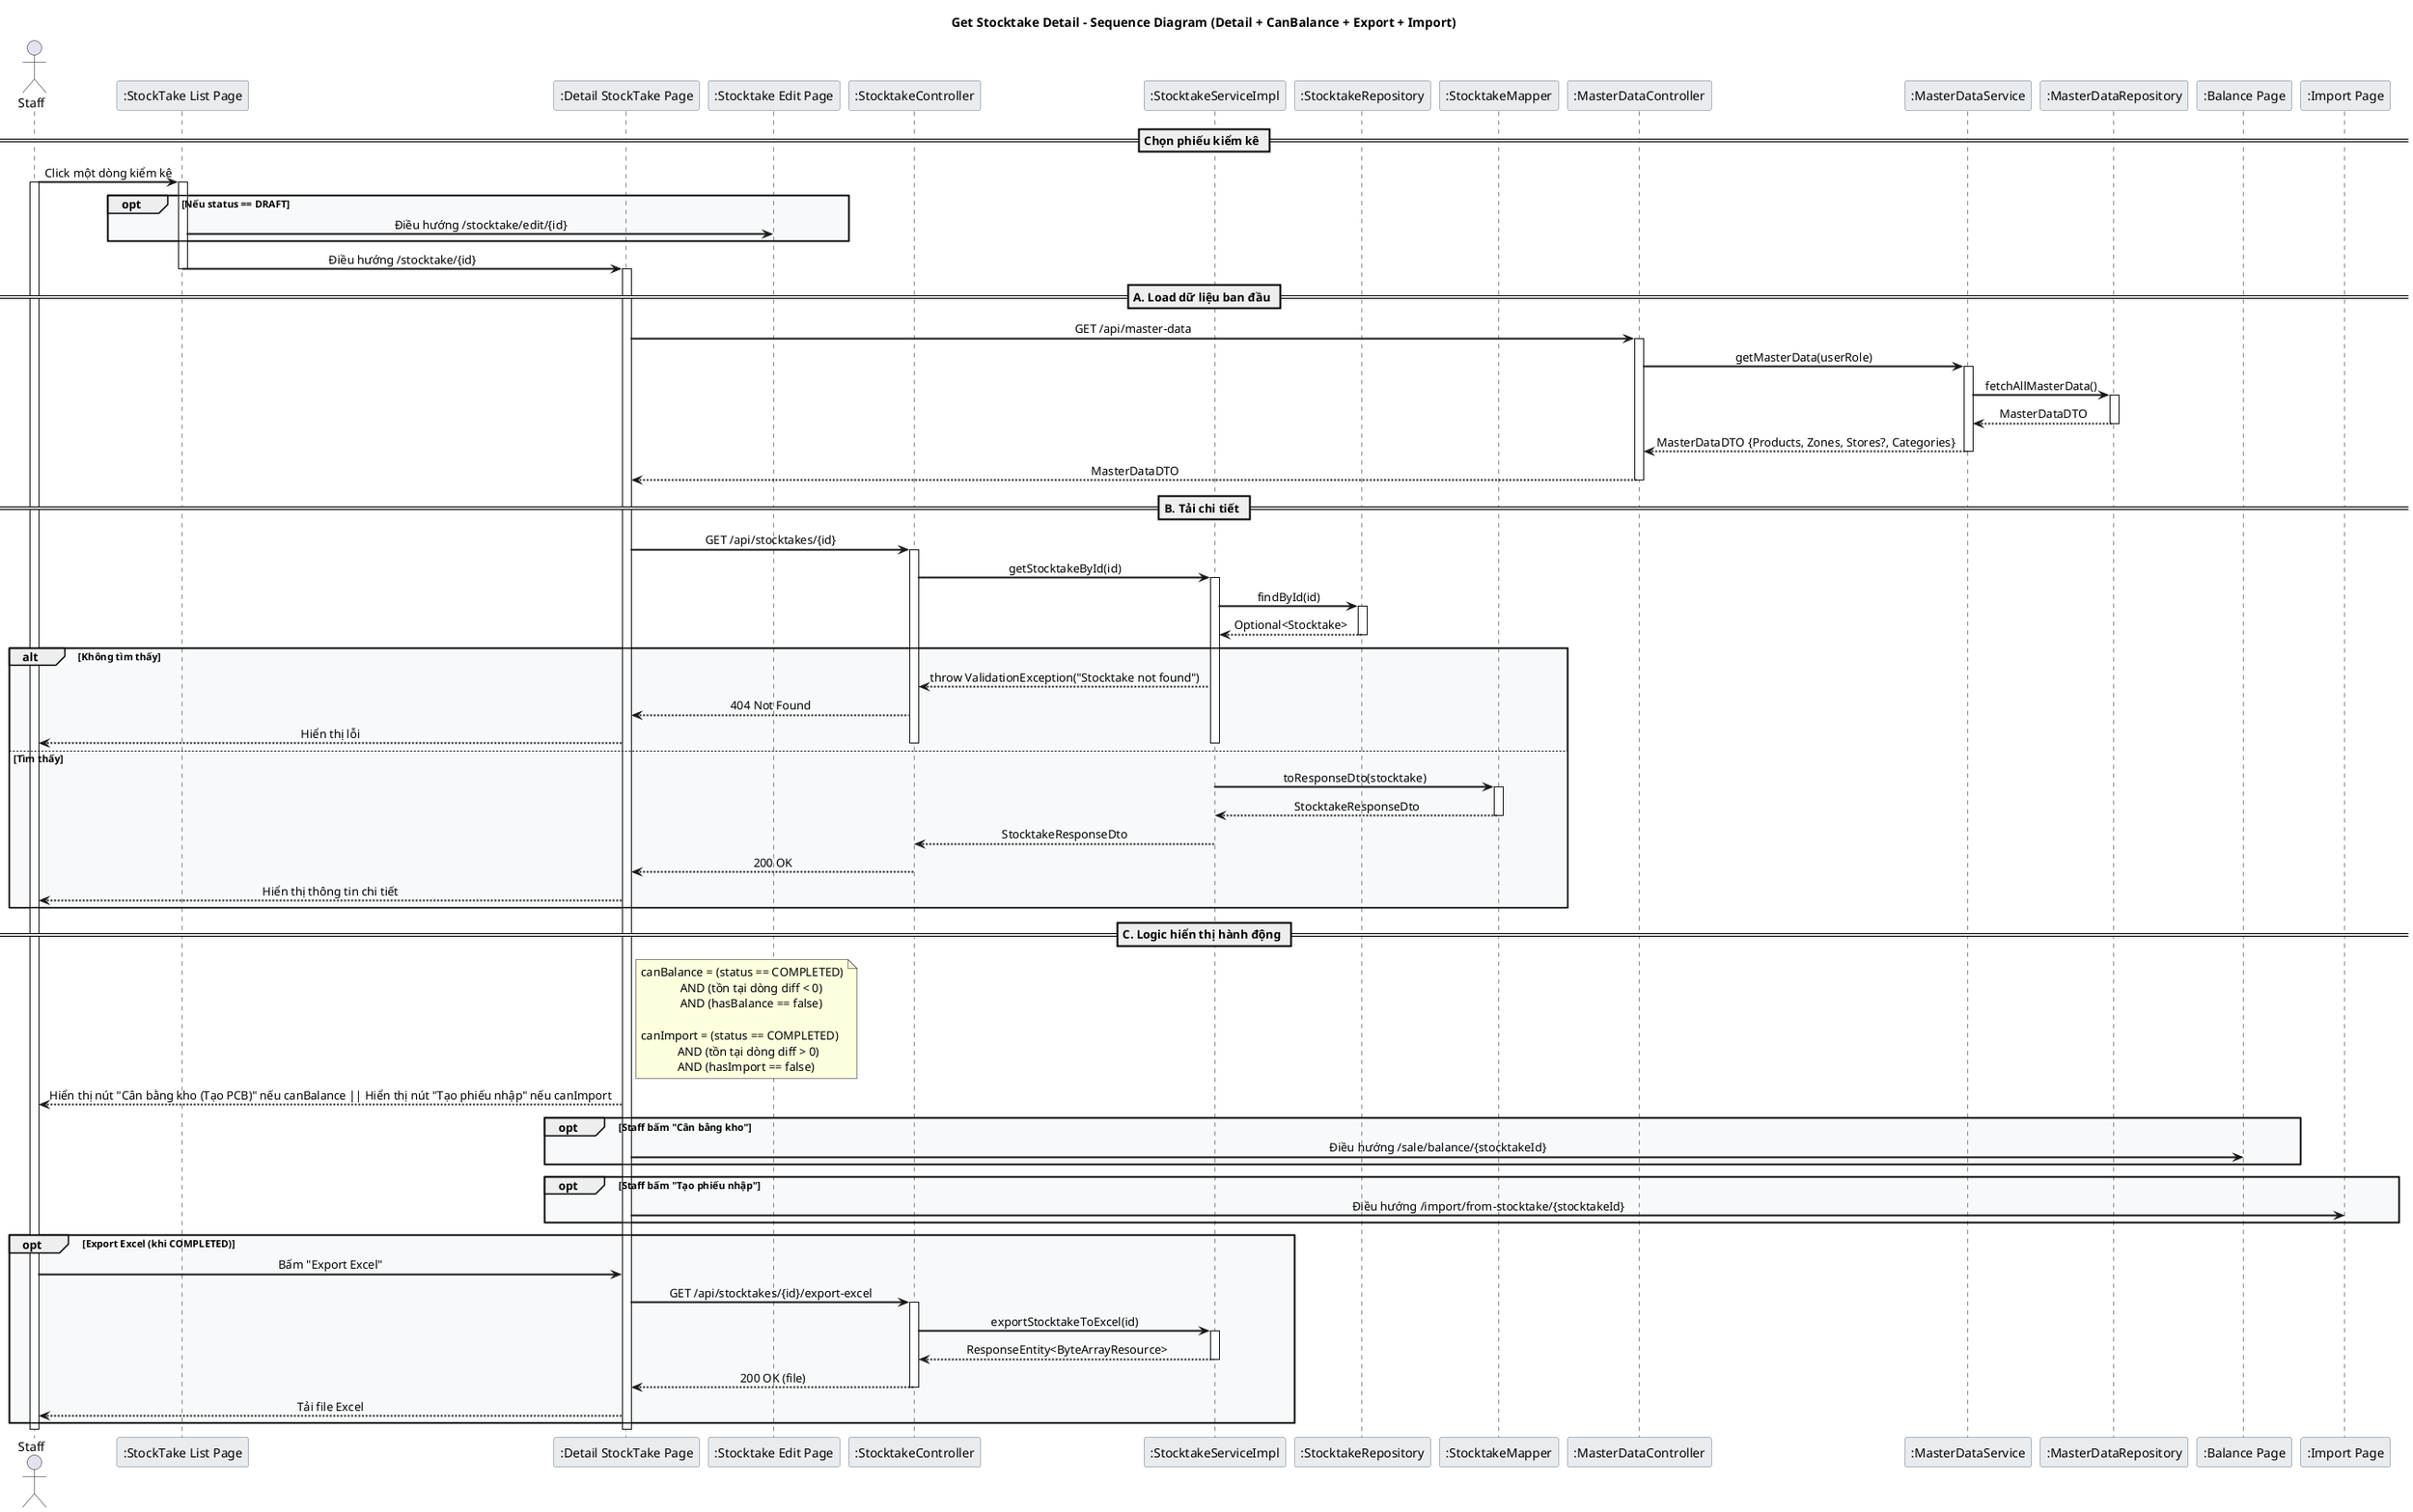 @startuml Stocktake_GetDetail_Sequence

skinparam backgroundColor white
skinparam sequenceArrowThickness 2
skinparam sequenceMessageAlign center
skinparam sequenceGroupBodyBackgroundColor #F8F9FA
skinparam sequenceParticipantBorderColor #6C757D
skinparam sequenceParticipantBackgroundColor #E9ECEF
skinparam sequenceLifeLineStroke dash

title Get Stocktake Detail - Sequence Diagram (Detail + CanBalance + Export + Import)

actor Staff
participant ":StockTake List Page" as ListUI
participant ":Detail StockTake Page" as DetailUI
participant ":Stocktake Edit Page" as EditUI
participant ":StocktakeController" as Controller
participant ":StocktakeServiceImpl" as Service
participant ":StocktakeRepository" as StocktakeRepo
participant ":StocktakeMapper" as Mapper
participant ":MasterDataController" as MasterDataCtrl
participant ":MasterDataService" as MasterDataSvc
participant ":MasterDataRepository" as MasterDataRepo
participant ":Balance Page" as BALANCE_UI
participant ":Import Page" as IMPORT_UI

== Chọn phiếu kiểm kê ==
Staff -> ListUI: Click một dòng kiểm kê
activate Staff
activate ListUI
opt Nếu status == DRAFT
  ListUI -> EditUI: Điều hướng /stocktake/edit/{id}
end
ListUI -> DetailUI: Điều hướng /stocktake/{id}
deactivate ListUI
activate DetailUI

== A. Load dữ liệu ban đầu ==
DetailUI -> MasterDataCtrl: GET /api/master-data
activate MasterDataCtrl
MasterDataCtrl -> MasterDataSvc: getMasterData(userRole)
activate MasterDataSvc
MasterDataSvc -> MasterDataRepo: fetchAllMasterData()
activate MasterDataRepo
MasterDataRepo --> MasterDataSvc: MasterDataDTO
deactivate MasterDataRepo
MasterDataSvc --> MasterDataCtrl: MasterDataDTO {Products, Zones, Stores?, Categories}
deactivate MasterDataSvc
MasterDataCtrl --> DetailUI: MasterDataDTO
deactivate MasterDataCtrl

== B. Tải chi tiết ==
DetailUI -> Controller: GET /api/stocktakes/{id}
activate Controller
Controller -> Service: getStocktakeById(id)
activate Service
Service -> StocktakeRepo: findById(id)
activate StocktakeRepo
StocktakeRepo --> Service: Optional<Stocktake>
deactivate StocktakeRepo
alt Không tìm thấy
    Service --> Controller: throw ValidationException("Stocktake not found")
    Controller --> DetailUI: 404 Not Found
    DetailUI --> Staff: Hiển thị lỗi
    deactivate Service
    deactivate Controller
else Tìm thấy
    Service -> Mapper: toResponseDto(stocktake)
    activate Mapper
    Mapper --> Service: StocktakeResponseDto
    deactivate Mapper
    Service --> Controller: StocktakeResponseDto
    deactivate Service
    Controller --> DetailUI: 200 OK
    deactivate Controller
    DetailUI --> Staff: Hiển thị thông tin chi tiết
end

== C. Logic hiển thị hành động ==
note right of DetailUI
  canBalance = (status == COMPLETED)
               AND (tồn tại dòng diff < 0)
               AND (hasBalance == false)

  canImport = (status == COMPLETED)
              AND (tồn tại dòng diff > 0)
              AND (hasImport == false)
end note

DetailUI --> Staff: Hiển thị nút "Cân bằng kho (Tạo PCB)" nếu canBalance || Hiển thị nút "Tạo phiếu nhập" nếu canImport

opt Staff bấm "Cân bằng kho"
  DetailUI -> BALANCE_UI: Điều hướng /sale/balance/{stocktakeId}
end

opt Staff bấm "Tạo phiếu nhập"
  DetailUI -> IMPORT_UI: Điều hướng /import/from-stocktake/{stocktakeId}
end

opt Export Excel (khi COMPLETED)
  Staff -> DetailUI: Bấm "Export Excel"
  DetailUI -> Controller: GET /api/stocktakes/{id}/export-excel
  activate Controller
  Controller -> Service: exportStocktakeToExcel(id)
  activate Service
  Service --> Controller: ResponseEntity<ByteArrayResource>
  deactivate Service
  Controller --> DetailUI: 200 OK (file)
  deactivate Controller
  DetailUI --> Staff: Tải file Excel
end

deactivate DetailUI
deactivate Staff

@enduml
